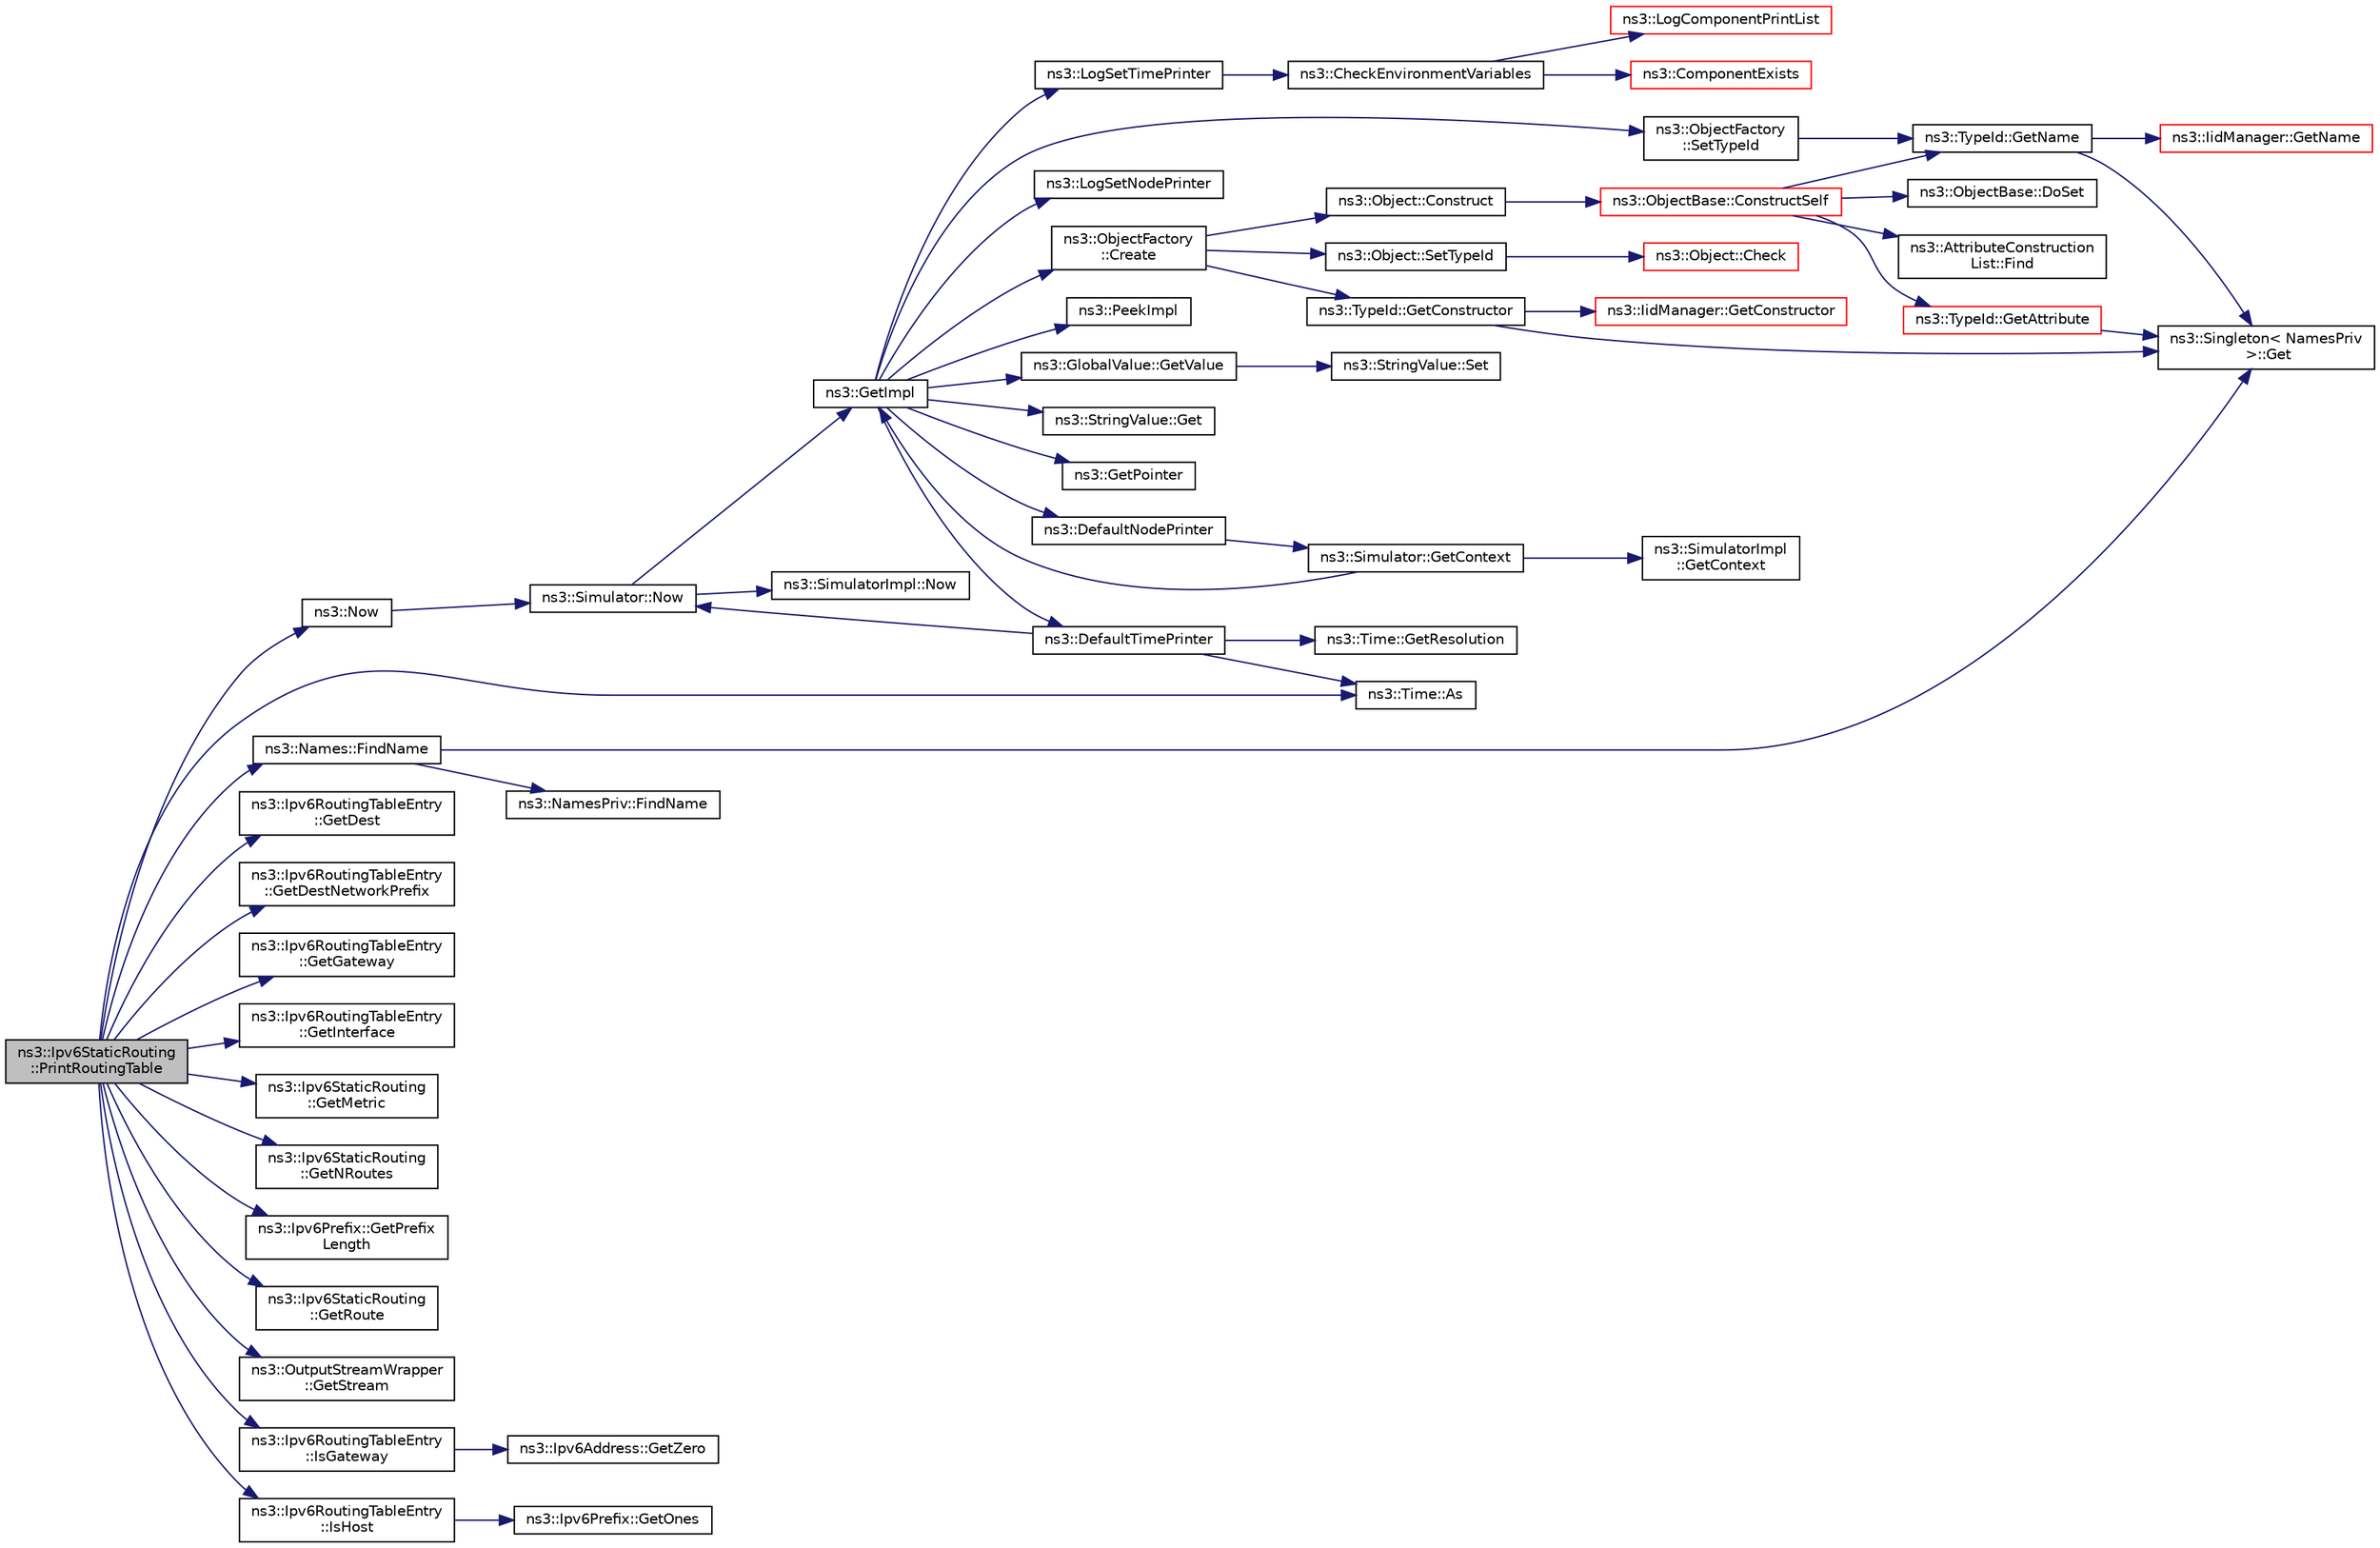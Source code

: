 digraph "ns3::Ipv6StaticRouting::PrintRoutingTable"
{
 // LATEX_PDF_SIZE
  edge [fontname="Helvetica",fontsize="10",labelfontname="Helvetica",labelfontsize="10"];
  node [fontname="Helvetica",fontsize="10",shape=record];
  rankdir="LR";
  Node1 [label="ns3::Ipv6StaticRouting\l::PrintRoutingTable",height=0.2,width=0.4,color="black", fillcolor="grey75", style="filled", fontcolor="black",tooltip="Print the Routing Table entries."];
  Node1 -> Node2 [color="midnightblue",fontsize="10",style="solid",fontname="Helvetica"];
  Node2 [label="ns3::Time::As",height=0.2,width=0.4,color="black", fillcolor="white", style="filled",URL="$classns3_1_1_time.html#ad5198e31c2512226ca0e58b31fad7fd0",tooltip="Attach a unit to a Time, to facilitate output in a specific unit."];
  Node1 -> Node3 [color="midnightblue",fontsize="10",style="solid",fontname="Helvetica"];
  Node3 [label="ns3::Names::FindName",height=0.2,width=0.4,color="black", fillcolor="white", style="filled",URL="$classns3_1_1_names.html#ab9664faf23569aaae64a2d1f65265045",tooltip="Given a pointer to an object, look to see if that object has a name associated with it and,..."];
  Node3 -> Node4 [color="midnightblue",fontsize="10",style="solid",fontname="Helvetica"];
  Node4 [label="ns3::NamesPriv::FindName",height=0.2,width=0.4,color="black", fillcolor="white", style="filled",URL="$classns3_1_1_names_priv.html#a7fbc3ac7b8924c08d86ddc79d96385fa",tooltip="Internal implementation for Names::FindName()"];
  Node3 -> Node5 [color="midnightblue",fontsize="10",style="solid",fontname="Helvetica"];
  Node5 [label="ns3::Singleton\< NamesPriv\l \>::Get",height=0.2,width=0.4,color="black", fillcolor="white", style="filled",URL="$classns3_1_1_singleton.html#a80a2cd3c25a27ea72add7a9f7a141ffa",tooltip="Get a pointer to the singleton instance."];
  Node1 -> Node6 [color="midnightblue",fontsize="10",style="solid",fontname="Helvetica"];
  Node6 [label="ns3::Ipv6RoutingTableEntry\l::GetDest",height=0.2,width=0.4,color="black", fillcolor="white", style="filled",URL="$classns3_1_1_ipv6_routing_table_entry.html#a36880347d8e4bd8af3479ad066c1257e",tooltip="Get the destination."];
  Node1 -> Node7 [color="midnightblue",fontsize="10",style="solid",fontname="Helvetica"];
  Node7 [label="ns3::Ipv6RoutingTableEntry\l::GetDestNetworkPrefix",height=0.2,width=0.4,color="black", fillcolor="white", style="filled",URL="$classns3_1_1_ipv6_routing_table_entry.html#ab940ecc56f9f2bff2e3beee67d07c437",tooltip="Get the destination prefix."];
  Node1 -> Node8 [color="midnightblue",fontsize="10",style="solid",fontname="Helvetica"];
  Node8 [label="ns3::Ipv6RoutingTableEntry\l::GetGateway",height=0.2,width=0.4,color="black", fillcolor="white", style="filled",URL="$classns3_1_1_ipv6_routing_table_entry.html#ae74492c81400ecaab5c5714f17a44787",tooltip="Get the gateway."];
  Node1 -> Node9 [color="midnightblue",fontsize="10",style="solid",fontname="Helvetica"];
  Node9 [label="ns3::Ipv6RoutingTableEntry\l::GetInterface",height=0.2,width=0.4,color="black", fillcolor="white", style="filled",URL="$classns3_1_1_ipv6_routing_table_entry.html#aa1bdf7aff35f5e33f13c87c18f70a914",tooltip="Get the interface index."];
  Node1 -> Node10 [color="midnightblue",fontsize="10",style="solid",fontname="Helvetica"];
  Node10 [label="ns3::Ipv6StaticRouting\l::GetMetric",height=0.2,width=0.4,color="black", fillcolor="white", style="filled",URL="$classns3_1_1_ipv6_static_routing.html#adadac1838d1e67c49a2cbd9a82a8a141",tooltip="Get a metric for route from the static unicast routing table."];
  Node1 -> Node11 [color="midnightblue",fontsize="10",style="solid",fontname="Helvetica"];
  Node11 [label="ns3::Ipv6StaticRouting\l::GetNRoutes",height=0.2,width=0.4,color="black", fillcolor="white", style="filled",URL="$classns3_1_1_ipv6_static_routing.html#a9e9b31a90fcf9702c452bb1e9ae39d74",tooltip="Get the number or entries in the routing table."];
  Node1 -> Node12 [color="midnightblue",fontsize="10",style="solid",fontname="Helvetica"];
  Node12 [label="ns3::Ipv6Prefix::GetPrefix\lLength",height=0.2,width=0.4,color="black", fillcolor="white", style="filled",URL="$classns3_1_1_ipv6_prefix.html#a8f92dfe3c7ff5c75cb3ff9442fc68644",tooltip="Get prefix length."];
  Node1 -> Node13 [color="midnightblue",fontsize="10",style="solid",fontname="Helvetica"];
  Node13 [label="ns3::Ipv6StaticRouting\l::GetRoute",height=0.2,width=0.4,color="black", fillcolor="white", style="filled",URL="$classns3_1_1_ipv6_static_routing.html#a104d04f18d68774090a8486cd22812aa",tooltip="Get a specified route."];
  Node1 -> Node14 [color="midnightblue",fontsize="10",style="solid",fontname="Helvetica"];
  Node14 [label="ns3::OutputStreamWrapper\l::GetStream",height=0.2,width=0.4,color="black", fillcolor="white", style="filled",URL="$classns3_1_1_output_stream_wrapper.html#a0cf30a4188ab6fdae2b2ab74db11acc2",tooltip="Return a pointer to an ostream previously set in the wrapper."];
  Node1 -> Node15 [color="midnightblue",fontsize="10",style="solid",fontname="Helvetica"];
  Node15 [label="ns3::Ipv6RoutingTableEntry\l::IsGateway",height=0.2,width=0.4,color="black", fillcolor="white", style="filled",URL="$classns3_1_1_ipv6_routing_table_entry.html#af1ac44ec0efbbfb54c9dcbbbc343d86e",tooltip="Is it the gateway ?"];
  Node15 -> Node16 [color="midnightblue",fontsize="10",style="solid",fontname="Helvetica"];
  Node16 [label="ns3::Ipv6Address::GetZero",height=0.2,width=0.4,color="black", fillcolor="white", style="filled",URL="$classns3_1_1_ipv6_address.html#a63a34bdb1505e05fbdd07d316d0bd7e6",tooltip="Get the 0 (::) Ipv6Address."];
  Node1 -> Node17 [color="midnightblue",fontsize="10",style="solid",fontname="Helvetica"];
  Node17 [label="ns3::Ipv6RoutingTableEntry\l::IsHost",height=0.2,width=0.4,color="black", fillcolor="white", style="filled",URL="$classns3_1_1_ipv6_routing_table_entry.html#a787286eacf9757dec1bae13f75a9a79f",tooltip="Is the route entry correspond to a host ?"];
  Node17 -> Node18 [color="midnightblue",fontsize="10",style="solid",fontname="Helvetica"];
  Node18 [label="ns3::Ipv6Prefix::GetOnes",height=0.2,width=0.4,color="black", fillcolor="white", style="filled",URL="$classns3_1_1_ipv6_prefix.html#aca3fd63a4e0973c7aabeee518d2777f2",tooltip="Get the \"all-1\" IPv6 mask (ffff:ffff:ffff:ffff:ffff:ffff:ffff:ffff)."];
  Node1 -> Node19 [color="midnightblue",fontsize="10",style="solid",fontname="Helvetica"];
  Node19 [label="ns3::Now",height=0.2,width=0.4,color="black", fillcolor="white", style="filled",URL="$group__simulator.html#gac3635e2e87f7ce316c89290ee1b01d0d",tooltip="create an ns3::Time instance which contains the current simulation time."];
  Node19 -> Node20 [color="midnightblue",fontsize="10",style="solid",fontname="Helvetica"];
  Node20 [label="ns3::Simulator::Now",height=0.2,width=0.4,color="black", fillcolor="white", style="filled",URL="$classns3_1_1_simulator.html#ac3178fa975b419f7875e7105be122800",tooltip="Return the current simulation virtual time."];
  Node20 -> Node21 [color="midnightblue",fontsize="10",style="solid",fontname="Helvetica"];
  Node21 [label="ns3::GetImpl",height=0.2,width=0.4,color="black", fillcolor="white", style="filled",URL="$group__simulator.html#ga42eb4eddad41528d4d99794a3dae3fd0",tooltip="Get the SimulatorImpl singleton."];
  Node21 -> Node22 [color="midnightblue",fontsize="10",style="solid",fontname="Helvetica"];
  Node22 [label="ns3::ObjectFactory\l::Create",height=0.2,width=0.4,color="black", fillcolor="white", style="filled",URL="$classns3_1_1_object_factory.html#a52eda277f4aaab54266134ba48102ad7",tooltip="Create an Object instance of the configured TypeId."];
  Node22 -> Node23 [color="midnightblue",fontsize="10",style="solid",fontname="Helvetica"];
  Node23 [label="ns3::Object::Construct",height=0.2,width=0.4,color="black", fillcolor="white", style="filled",URL="$classns3_1_1_object.html#a636e8411dc5228771f45c9b805d348fa",tooltip="Initialize all member variables registered as Attributes of this TypeId."];
  Node23 -> Node24 [color="midnightblue",fontsize="10",style="solid",fontname="Helvetica"];
  Node24 [label="ns3::ObjectBase::ConstructSelf",height=0.2,width=0.4,color="red", fillcolor="white", style="filled",URL="$classns3_1_1_object_base.html#a5cda18dec6d0744cb652a3ed60056958",tooltip="Complete construction of ObjectBase; invoked by derived classes."];
  Node24 -> Node25 [color="midnightblue",fontsize="10",style="solid",fontname="Helvetica"];
  Node25 [label="ns3::ObjectBase::DoSet",height=0.2,width=0.4,color="black", fillcolor="white", style="filled",URL="$classns3_1_1_object_base.html#afe5f2f7b2fabc99aa33f9bb434e3b695",tooltip="Attempt to set the value referenced by the accessor spec to a valid value according to the checker,..."];
  Node24 -> Node26 [color="midnightblue",fontsize="10",style="solid",fontname="Helvetica"];
  Node26 [label="ns3::AttributeConstruction\lList::Find",height=0.2,width=0.4,color="black", fillcolor="white", style="filled",URL="$classns3_1_1_attribute_construction_list.html#a02d64d7a11d4605d2aa19be66a2ed629",tooltip="Find an Attribute in the list from its AttributeChecker."];
  Node24 -> Node27 [color="midnightblue",fontsize="10",style="solid",fontname="Helvetica"];
  Node27 [label="ns3::TypeId::GetAttribute",height=0.2,width=0.4,color="red", fillcolor="white", style="filled",URL="$classns3_1_1_type_id.html#a796434fa73c5e54a9a86f24144d13738",tooltip="Get Attribute information by index."];
  Node27 -> Node5 [color="midnightblue",fontsize="10",style="solid",fontname="Helvetica"];
  Node24 -> Node30 [color="midnightblue",fontsize="10",style="solid",fontname="Helvetica"];
  Node30 [label="ns3::TypeId::GetName",height=0.2,width=0.4,color="black", fillcolor="white", style="filled",URL="$classns3_1_1_type_id.html#abc4965475a579c2afdc668d7a7d58374",tooltip="Get the name."];
  Node30 -> Node5 [color="midnightblue",fontsize="10",style="solid",fontname="Helvetica"];
  Node30 -> Node31 [color="midnightblue",fontsize="10",style="solid",fontname="Helvetica"];
  Node31 [label="ns3::IidManager::GetName",height=0.2,width=0.4,color="red", fillcolor="white", style="filled",URL="$classns3_1_1_iid_manager.html#a6658aaa8120efd885e98addb76a6f1d4",tooltip="Get the name of a type id."];
  Node22 -> Node46 [color="midnightblue",fontsize="10",style="solid",fontname="Helvetica"];
  Node46 [label="ns3::TypeId::GetConstructor",height=0.2,width=0.4,color="black", fillcolor="white", style="filled",URL="$classns3_1_1_type_id.html#a66b2628edf921fc88945ec8a8f3a1683",tooltip="Get the constructor callback."];
  Node46 -> Node5 [color="midnightblue",fontsize="10",style="solid",fontname="Helvetica"];
  Node46 -> Node47 [color="midnightblue",fontsize="10",style="solid",fontname="Helvetica"];
  Node47 [label="ns3::IidManager::GetConstructor",height=0.2,width=0.4,color="red", fillcolor="white", style="filled",URL="$classns3_1_1_iid_manager.html#a5222ca2d43248c46812b39b993eb2e08",tooltip="Get the constructor Callback of a type id."];
  Node22 -> Node48 [color="midnightblue",fontsize="10",style="solid",fontname="Helvetica"];
  Node48 [label="ns3::Object::SetTypeId",height=0.2,width=0.4,color="black", fillcolor="white", style="filled",URL="$classns3_1_1_object.html#a19b1ebd8ec8fe404845e665880a6c5ad",tooltip="Set the TypeId of this Object."];
  Node48 -> Node49 [color="midnightblue",fontsize="10",style="solid",fontname="Helvetica"];
  Node49 [label="ns3::Object::Check",height=0.2,width=0.4,color="red", fillcolor="white", style="filled",URL="$classns3_1_1_object.html#a95070404e096887e1f126eae20c37f70",tooltip="Verify that this Object is still live, by checking it's reference count."];
  Node21 -> Node51 [color="midnightblue",fontsize="10",style="solid",fontname="Helvetica"];
  Node51 [label="ns3::DefaultNodePrinter",height=0.2,width=0.4,color="black", fillcolor="white", style="filled",URL="$group__logging.html#gac4c06cbbed12229d85991ced145f6be2",tooltip="Default node id printer implementation."];
  Node51 -> Node52 [color="midnightblue",fontsize="10",style="solid",fontname="Helvetica"];
  Node52 [label="ns3::Simulator::GetContext",height=0.2,width=0.4,color="black", fillcolor="white", style="filled",URL="$classns3_1_1_simulator.html#a8514b74ee2c42916b351b33c4a963bb0",tooltip="Get the current simulation context."];
  Node52 -> Node53 [color="midnightblue",fontsize="10",style="solid",fontname="Helvetica"];
  Node53 [label="ns3::SimulatorImpl\l::GetContext",height=0.2,width=0.4,color="black", fillcolor="white", style="filled",URL="$classns3_1_1_simulator_impl.html#a8b66270c97766c0adb997e2535648557",tooltip="Get the current simulation context."];
  Node52 -> Node21 [color="midnightblue",fontsize="10",style="solid",fontname="Helvetica"];
  Node21 -> Node54 [color="midnightblue",fontsize="10",style="solid",fontname="Helvetica"];
  Node54 [label="ns3::DefaultTimePrinter",height=0.2,width=0.4,color="black", fillcolor="white", style="filled",URL="$namespacens3.html#ae01c3c7786b644dfb8a0bb8f1201b269",tooltip="Default Time printer."];
  Node54 -> Node2 [color="midnightblue",fontsize="10",style="solid",fontname="Helvetica"];
  Node54 -> Node55 [color="midnightblue",fontsize="10",style="solid",fontname="Helvetica"];
  Node55 [label="ns3::Time::GetResolution",height=0.2,width=0.4,color="black", fillcolor="white", style="filled",URL="$classns3_1_1_time.html#a1444f0f08b5e19f031157609e32fcf98",tooltip=" "];
  Node54 -> Node20 [color="midnightblue",fontsize="10",style="solid",fontname="Helvetica"];
  Node21 -> Node56 [color="midnightblue",fontsize="10",style="solid",fontname="Helvetica"];
  Node56 [label="ns3::StringValue::Get",height=0.2,width=0.4,color="black", fillcolor="white", style="filled",URL="$classns3_1_1_string_value.html#a6f208c2778fe1c7882e5cb429b8326ae",tooltip=" "];
  Node21 -> Node57 [color="midnightblue",fontsize="10",style="solid",fontname="Helvetica"];
  Node57 [label="ns3::GetPointer",height=0.2,width=0.4,color="black", fillcolor="white", style="filled",URL="$namespacens3.html#ab4e173cdfd43d17c1a40d5348510a670",tooltip=" "];
  Node21 -> Node58 [color="midnightblue",fontsize="10",style="solid",fontname="Helvetica"];
  Node58 [label="ns3::GlobalValue::GetValue",height=0.2,width=0.4,color="black", fillcolor="white", style="filled",URL="$classns3_1_1_global_value.html#a48a99242193fb69609a17332733e8600",tooltip="Get the value."];
  Node58 -> Node59 [color="midnightblue",fontsize="10",style="solid",fontname="Helvetica"];
  Node59 [label="ns3::StringValue::Set",height=0.2,width=0.4,color="black", fillcolor="white", style="filled",URL="$classns3_1_1_string_value.html#a17693012c6f2c52875e0d631fbf40155",tooltip="Set the value."];
  Node21 -> Node60 [color="midnightblue",fontsize="10",style="solid",fontname="Helvetica"];
  Node60 [label="ns3::LogSetNodePrinter",height=0.2,width=0.4,color="black", fillcolor="white", style="filled",URL="$namespacens3.html#aebac73305345f2e2803fdeb102a7705e",tooltip="Set the LogNodePrinter function to be used to prepend log messages with the node id."];
  Node21 -> Node61 [color="midnightblue",fontsize="10",style="solid",fontname="Helvetica"];
  Node61 [label="ns3::LogSetTimePrinter",height=0.2,width=0.4,color="black", fillcolor="white", style="filled",URL="$namespacens3.html#a46cd76678f7da29799d1b41994e12ec1",tooltip="Set the TimePrinter function to be used to prepend log messages with the simulation time."];
  Node61 -> Node62 [color="midnightblue",fontsize="10",style="solid",fontname="Helvetica"];
  Node62 [label="ns3::CheckEnvironmentVariables",height=0.2,width=0.4,color="black", fillcolor="white", style="filled",URL="$group__logging.html#gacdc0bdeb2d8a90089d4fb09c4b8569ff",tooltip="Parse the NS_LOG environment variable."];
  Node62 -> Node63 [color="midnightblue",fontsize="10",style="solid",fontname="Helvetica"];
  Node63 [label="ns3::ComponentExists",height=0.2,width=0.4,color="red", fillcolor="white", style="filled",URL="$group__logging.html#gaadcc698770aae684c54dbd1ef4e4b37a",tooltip="Check if a log component exists."];
  Node62 -> Node65 [color="midnightblue",fontsize="10",style="solid",fontname="Helvetica"];
  Node65 [label="ns3::LogComponentPrintList",height=0.2,width=0.4,color="red", fillcolor="white", style="filled",URL="$namespacens3.html#a5252703c3f8260fd6dc609f1b276e57c",tooltip="Print the list of logging messages available."];
  Node21 -> Node66 [color="midnightblue",fontsize="10",style="solid",fontname="Helvetica"];
  Node66 [label="ns3::PeekImpl",height=0.2,width=0.4,color="black", fillcolor="white", style="filled",URL="$group__simulator.html#ga233c5c38de117e4e4a5a9cd168694792",tooltip="Get the static SimulatorImpl instance."];
  Node21 -> Node67 [color="midnightblue",fontsize="10",style="solid",fontname="Helvetica"];
  Node67 [label="ns3::ObjectFactory\l::SetTypeId",height=0.2,width=0.4,color="black", fillcolor="white", style="filled",URL="$classns3_1_1_object_factory.html#a77dcd099064038a1eb7a6b8251229ec3",tooltip="Set the TypeId of the Objects to be created by this factory."];
  Node67 -> Node30 [color="midnightblue",fontsize="10",style="solid",fontname="Helvetica"];
  Node20 -> Node68 [color="midnightblue",fontsize="10",style="solid",fontname="Helvetica"];
  Node68 [label="ns3::SimulatorImpl::Now",height=0.2,width=0.4,color="black", fillcolor="white", style="filled",URL="$classns3_1_1_simulator_impl.html#aa516c50060846adc6fd316e83ef0797c",tooltip="Return the current simulation virtual time."];
}

